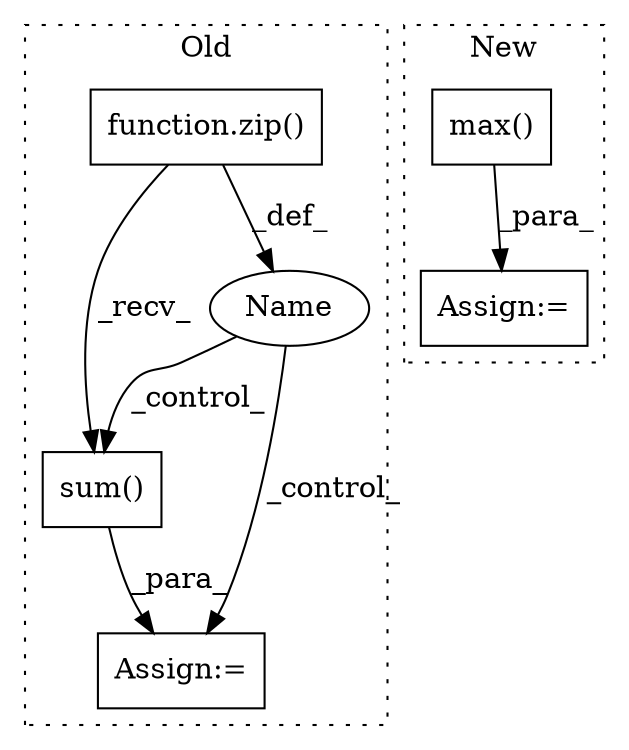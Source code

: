 digraph G {
subgraph cluster0 {
1 [label="function.zip()" a="75" s="3146,3177" l="4,1" shape="box"];
3 [label="sum()" a="75" s="3544" l="24" shape="box"];
4 [label="Assign:=" a="68" s="3528" l="3" shape="box"];
5 [label="Name" a="87" s="3129" l="12" shape="ellipse"];
label = "Old";
style="dotted";
}
subgraph cluster1 {
2 [label="max()" a="75" s="3139" l="20" shape="box"];
6 [label="Assign:=" a="68" s="3136" l="3" shape="box"];
label = "New";
style="dotted";
}
1 -> 5 [label="_def_"];
1 -> 3 [label="_recv_"];
2 -> 6 [label="_para_"];
3 -> 4 [label="_para_"];
5 -> 4 [label="_control_"];
5 -> 3 [label="_control_"];
}